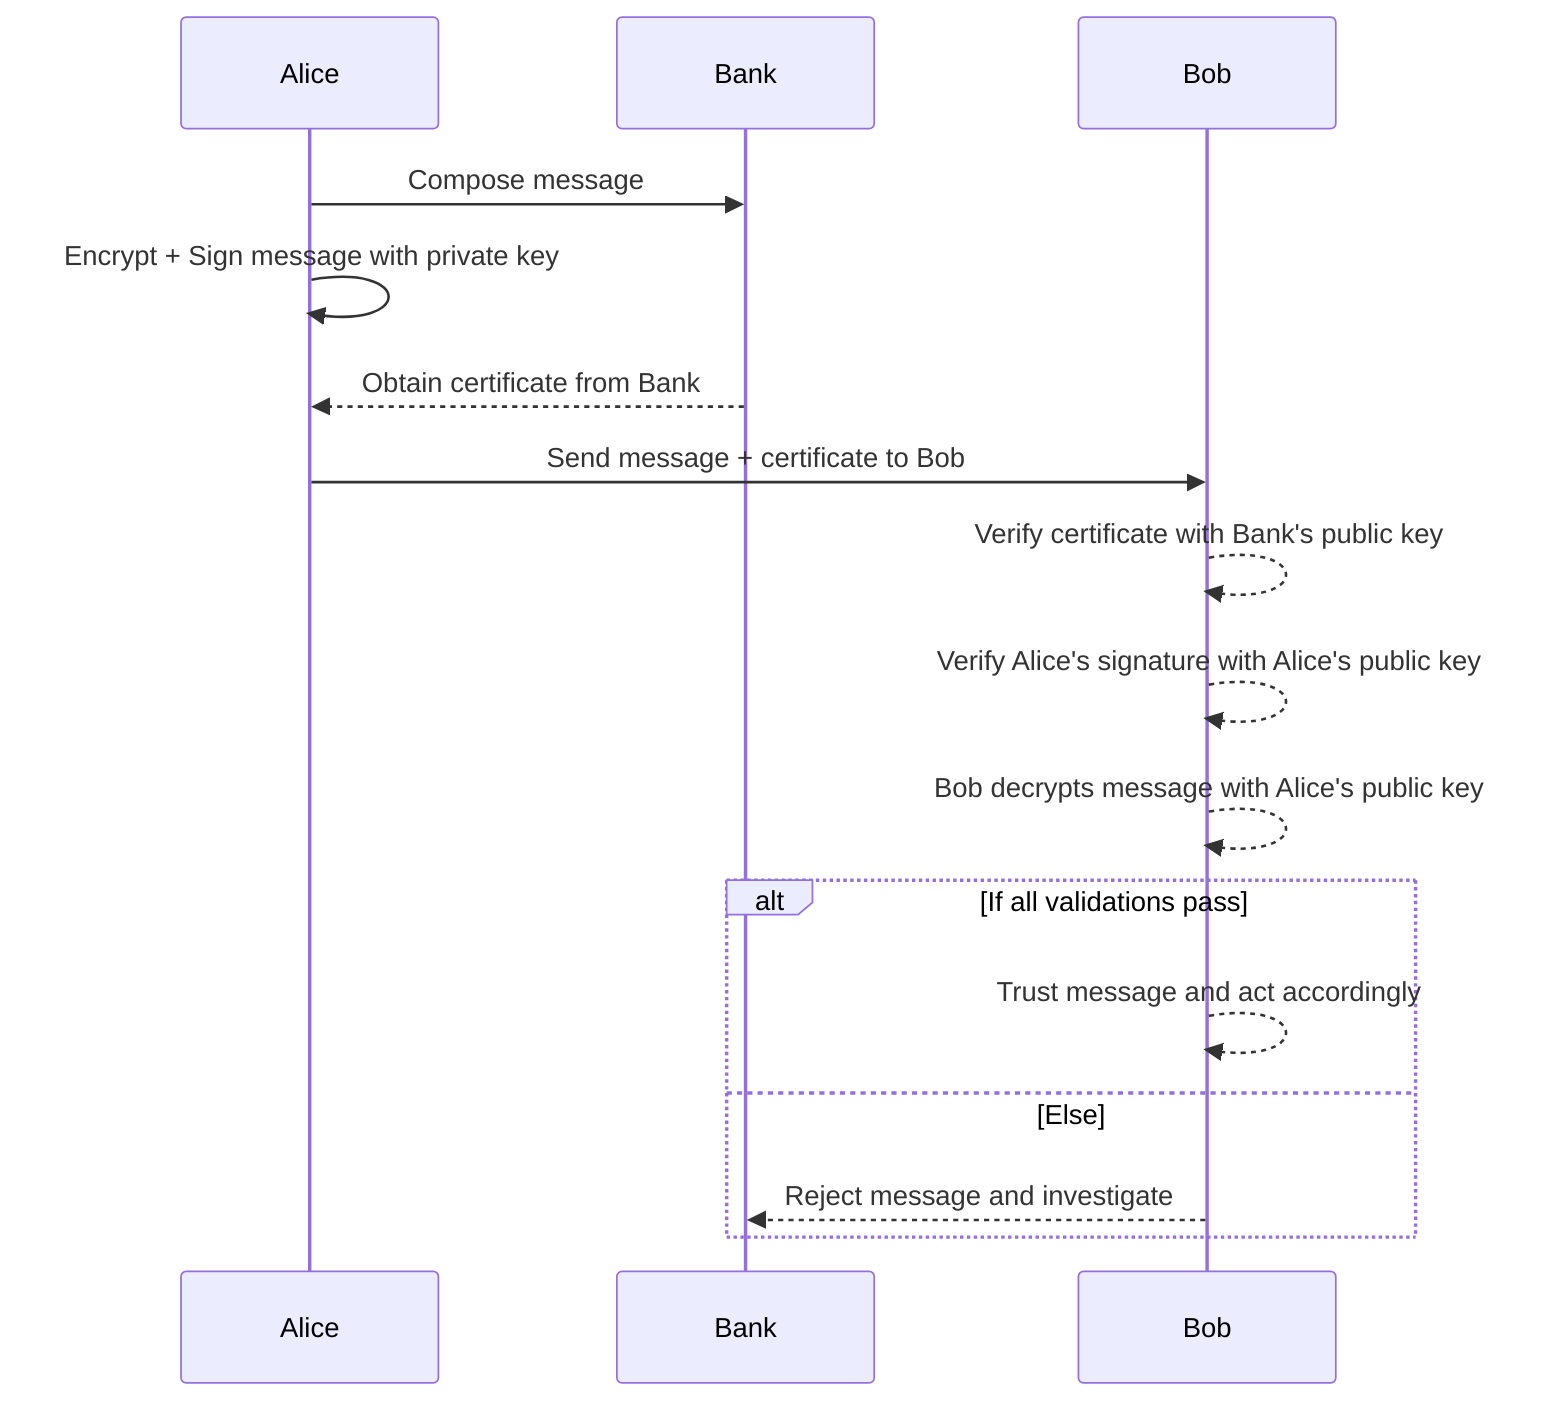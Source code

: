 sequenceDiagram
    participant Alice
    participant Bank
    participant Bob

    Alice ->> Bank: Compose message
    Alice ->> Alice: Encrypt + Sign message with private key
    Bank -->> Alice: Obtain certificate from Bank
    Alice ->> Bob: Send message + certificate to Bob
    Bob -->> Bob: Verify certificate with Bank's public key
    Bob -->> Bob: Verify Alice's signature with Alice's public key
    Bob -->> Bob: Bob decrypts message with Alice's public key
    alt If all validations pass
        Bob -->> Bob: Trust message and act accordingly
    else Else
        Bob -->> Bank: Reject message and investigate
    end